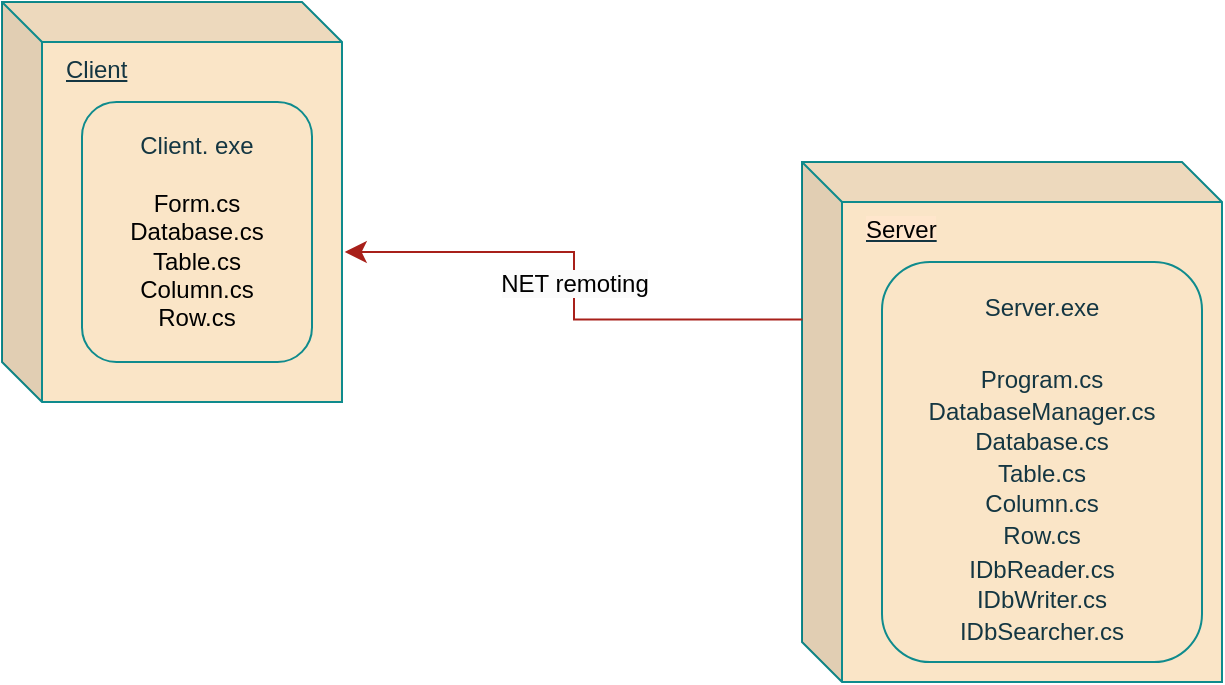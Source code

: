<mxfile version="21.8.0" type="device">
  <diagram name="Сторінка-1" id="_FPC5Uxy1iZVQ9li25Ui">
    <mxGraphModel dx="1362" dy="803" grid="1" gridSize="10" guides="1" tooltips="1" connect="1" arrows="1" fold="1" page="1" pageScale="1" pageWidth="827" pageHeight="1169" math="0" shadow="0">
      <root>
        <mxCell id="0" />
        <mxCell id="1" parent="0" />
        <mxCell id="0oIC0nIns8aCTjGho4vX-1" value="" style="shape=cube;whiteSpace=wrap;html=1;boundedLbl=1;backgroundOutline=1;darkOpacity=0.05;darkOpacity2=0.1;labelBackgroundColor=none;fillColor=#FAE5C7;strokeColor=#0F8B8D;fontColor=#143642;" parent="1" vertex="1">
          <mxGeometry x="120" y="80" width="170" height="200" as="geometry" />
        </mxCell>
        <mxCell id="0oIC0nIns8aCTjGho4vX-2" value="&lt;p style=&quot;margin: 0.0px 0.0px 0.0px 0.0px; font: 12.0px Helvetica&quot;&gt;&lt;br&gt;&lt;/p&gt;" style="shape=cube;whiteSpace=wrap;html=1;boundedLbl=1;backgroundOutline=1;darkOpacity=0.05;darkOpacity2=0.1;labelBackgroundColor=none;fillColor=#FAE5C7;strokeColor=#0F8B8D;fontColor=#143642;" parent="1" vertex="1">
          <mxGeometry x="520" y="160" width="210" height="260" as="geometry" />
        </mxCell>
        <mxCell id="0oIC0nIns8aCTjGho4vX-3" value="Client. exe&lt;br style=&quot;border-color: var(--border-color); caret-color: rgb(0, 0, 0); color: rgb(0, 0, 0);&quot;&gt;&lt;br style=&quot;border-color: var(--border-color); caret-color: rgb(0, 0, 0); color: rgb(0, 0, 0);&quot;&gt;&lt;span style=&quot;border-color: var(--border-color); caret-color: rgb(0, 0, 0); color: rgb(0, 0, 0);&quot;&gt;Form.cs&lt;/span&gt;&lt;br style=&quot;border-color: var(--border-color); caret-color: rgb(0, 0, 0); color: rgb(0, 0, 0);&quot;&gt;&lt;span style=&quot;border-color: var(--border-color); caret-color: rgb(0, 0, 0); color: rgb(0, 0, 0);&quot;&gt;Database.cs&lt;/span&gt;&lt;br style=&quot;border-color: var(--border-color); caret-color: rgb(0, 0, 0); color: rgb(0, 0, 0);&quot;&gt;&lt;span style=&quot;border-color: var(--border-color); caret-color: rgb(0, 0, 0); color: rgb(0, 0, 0);&quot;&gt;Table.cs&lt;/span&gt;&lt;br style=&quot;border-color: var(--border-color); caret-color: rgb(0, 0, 0); color: rgb(0, 0, 0);&quot;&gt;&lt;span style=&quot;border-color: var(--border-color); caret-color: rgb(0, 0, 0); color: rgb(0, 0, 0);&quot;&gt;Column.cs&lt;/span&gt;&lt;br style=&quot;border-color: var(--border-color); caret-color: rgb(0, 0, 0); color: rgb(0, 0, 0);&quot;&gt;&lt;span style=&quot;border-color: var(--border-color); caret-color: rgb(0, 0, 0); color: rgb(0, 0, 0);&quot;&gt;Row.cs&lt;/span&gt;" style="rounded=1;whiteSpace=wrap;html=1;rotation=0;labelBackgroundColor=none;fillColor=#FAE5C7;strokeColor=#0F8B8D;fontColor=#143642;" parent="1" vertex="1">
          <mxGeometry x="160" y="130" width="115" height="130" as="geometry" />
        </mxCell>
        <mxCell id="0oIC0nIns8aCTjGho4vX-4" value="&lt;p style=&quot;margin: 0.0px 0.0px 0.0px 0.0px; font: 12.0px Helvetica&quot;&gt;Client&lt;/p&gt;" style="text;whiteSpace=wrap;html=1;fontStyle=4;labelBackgroundColor=none;fontColor=#143642;" parent="1" vertex="1">
          <mxGeometry x="150" y="100" width="60" height="40" as="geometry" />
        </mxCell>
        <mxCell id="0oIC0nIns8aCTjGho4vX-5" value="&lt;span style=&quot;caret-color: rgb(0, 0, 0); color: rgb(0, 0, 0); font-family: Helvetica; font-size: 12px; font-style: normal; font-variant-caps: normal; font-weight: 400; letter-spacing: normal; text-align: left; text-indent: 0px; text-transform: none; word-spacing: 0px; -webkit-text-stroke-width: 0px; background-color: rgb(251, 251, 251); text-decoration: none; float: none; display: inline !important;&quot;&gt;NET remoting&lt;/span&gt;" style="edgeStyle=elbowEdgeStyle;elbow=horizontal;endArrow=classic;html=1;curved=0;rounded=0;endSize=8;startSize=8;entryX=1.008;entryY=0.625;entryDx=0;entryDy=0;entryPerimeter=0;exitX=0.001;exitY=0.303;exitDx=0;exitDy=0;exitPerimeter=0;labelBackgroundColor=none;strokeColor=#A8201A;fontColor=default;" parent="1" source="0oIC0nIns8aCTjGho4vX-2" target="0oIC0nIns8aCTjGho4vX-1" edge="1">
          <mxGeometry width="50" height="50" relative="1" as="geometry">
            <mxPoint x="340" y="340" as="sourcePoint" />
            <mxPoint x="430" y="170" as="targetPoint" />
          </mxGeometry>
        </mxCell>
        <mxCell id="0oIC0nIns8aCTjGho4vX-6" value="&lt;p style=&quot;margin: 0.0px 0.0px 0.0px 0.0px; font: 12.0px Helvetica&quot;&gt;&lt;br&gt;&lt;/p&gt;" style="text;whiteSpace=wrap;html=1;labelBackgroundColor=none;fontColor=#143642;" parent="1" vertex="1">
          <mxGeometry x="350" y="270" width="90" height="40" as="geometry" />
        </mxCell>
        <mxCell id="0oIC0nIns8aCTjGho4vX-7" value="&lt;span style=&quot;caret-color: rgb(0, 0, 0); color: rgb(0, 0, 0); font-family: Helvetica; font-size: 12px; font-style: normal; font-variant-caps: normal; font-weight: 400; letter-spacing: normal; text-align: center; text-indent: 0px; text-transform: none; word-spacing: 0px; -webkit-text-stroke-width: 0px; float: none; display: inline !important; background-color: rgb(255, 230, 204);&quot;&gt;Server&lt;/span&gt;" style="text;whiteSpace=wrap;html=1;fontStyle=4;labelBackgroundColor=none;fontColor=#143642;" parent="1" vertex="1">
          <mxGeometry x="550" y="180" width="40" height="20" as="geometry" />
        </mxCell>
        <mxCell id="0oIC0nIns8aCTjGho4vX-8" value="&lt;p style=&quot;margin: 0px; font-stretch: normal; line-height: 190%; font-size: 12px;&quot;&gt;&lt;font style=&quot;font-size: 12px;&quot;&gt;Server.exe&lt;/font&gt;&lt;/p&gt;&lt;p style=&quot;margin: 0px; font-stretch: normal; line-height: 190%; font-size: 12px;&quot;&gt;&lt;font style=&quot;font-size: 12px;&quot;&gt;&lt;br&gt;&lt;/font&gt;&lt;/p&gt;&lt;p style=&quot;margin: 0px; font-stretch: normal; line-height: 10%; font-size: 12px;&quot;&gt;&lt;font style=&quot;font-size: 12px;&quot;&gt;&lt;br&gt;&lt;/font&gt;&lt;/p&gt;&lt;p style=&quot;margin: 0px; font-stretch: normal; line-height: 10%; font-size: 12px;&quot;&gt;&lt;font style=&quot;font-size: 12px;&quot;&gt;Program.c&lt;/font&gt;s&lt;/p&gt;&lt;font style=&quot;font-size: 12px;&quot;&gt;&lt;br&gt;&lt;/font&gt;&lt;p style=&quot;margin: 0px; font-stretch: normal; line-height: 10%; font-size: 12px;&quot;&gt;&lt;font style=&quot;font-size: 12px;&quot;&gt;DatabaseManager.cs&lt;/font&gt;&lt;/p&gt;&lt;font style=&quot;font-size: 12px;&quot;&gt;&lt;br&gt;&lt;/font&gt;&lt;p style=&quot;margin: 0px; font-stretch: normal; line-height: 10%; font-size: 12px;&quot;&gt;&lt;font style=&quot;font-size: 12px;&quot;&gt;Database.cs&lt;/font&gt;&lt;/p&gt;&lt;font style=&quot;font-size: 12px;&quot;&gt;&lt;br&gt;&lt;/font&gt;&lt;p style=&quot;margin: 0px; font-stretch: normal; line-height: 10%; font-size: 12px;&quot;&gt;&lt;font style=&quot;font-size: 12px;&quot;&gt;Table.cs&lt;/font&gt;&lt;/p&gt;&lt;font style=&quot;font-size: 12px;&quot;&gt;&lt;br&gt;&lt;/font&gt;&lt;p style=&quot;margin: 0px; font-stretch: normal; line-height: 10%; font-size: 12px;&quot;&gt;&lt;font style=&quot;font-size: 12px;&quot;&gt;Column.cs&lt;/font&gt;&lt;/p&gt;&lt;font style=&quot;font-size: 12px;&quot;&gt;&lt;br&gt;&lt;/font&gt;&lt;p style=&quot;margin: 0px; font-stretch: normal; line-height: 10%; font-size: 12px;&quot;&gt;&lt;font style=&quot;font-size: 12px;&quot;&gt;Row.cs&lt;/font&gt;&lt;/p&gt;&lt;p style=&quot;margin: 0px; font-stretch: normal; line-height: 10%; font-size: 12px;&quot;&gt;&lt;br&gt;&lt;/p&gt;&lt;font style=&quot;font-size: 12px;&quot;&gt;&lt;br&gt;&lt;/font&gt;&lt;p style=&quot;margin: 0px; font-stretch: normal; line-height: 10%; font-size: 12px;&quot;&gt;&lt;font style=&quot;font-size: 12px;&quot;&gt;IDbReader.cs&lt;/font&gt;&lt;/p&gt;&lt;font style=&quot;font-size: 12px;&quot;&gt;&lt;br&gt;&lt;/font&gt;&lt;p style=&quot;margin: 0px; font-stretch: normal; line-height: 10%; font-size: 12px;&quot;&gt;&lt;/p&gt;&lt;div style=&quot;line-height: 10%;&quot;&gt;&lt;font style=&quot;font-size: 12px;&quot;&gt;IDbWriter.cs&lt;/font&gt;&lt;/div&gt;&lt;font style=&quot;font-size: 12px;&quot;&gt;&lt;br&gt;&lt;/font&gt;&lt;p style=&quot;margin: 0px; font-stretch: normal; line-height: 10%; font-size: 12px;&quot;&gt;&lt;font style=&quot;font-size: 12px;&quot;&gt;IDbSearcher.cs&lt;/font&gt;&lt;/p&gt;" style="rounded=1;whiteSpace=wrap;html=1;fontSize=10;verticalAlign=middle;align=center;labelBackgroundColor=none;fillColor=#FAE5C7;strokeColor=#0F8B8D;fontColor=#143642;" parent="1" vertex="1">
          <mxGeometry x="560" y="210" width="160" height="200" as="geometry" />
        </mxCell>
      </root>
    </mxGraphModel>
  </diagram>
</mxfile>
